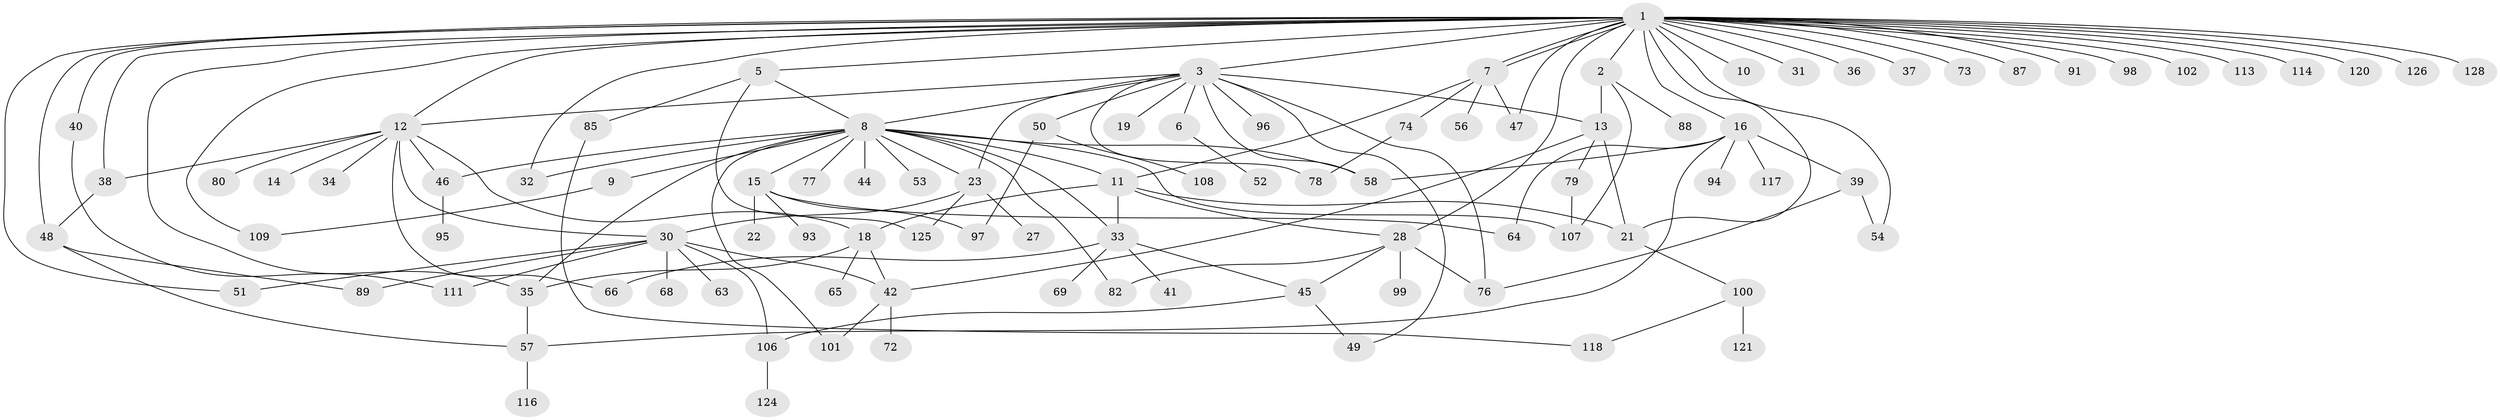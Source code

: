 // original degree distribution, {27: 0.0078125, 3: 0.109375, 15: 0.0078125, 14: 0.0078125, 5: 0.0546875, 2: 0.2734375, 7: 0.0078125, 17: 0.0078125, 1: 0.421875, 6: 0.03125, 8: 0.0078125, 9: 0.0078125, 4: 0.046875, 10: 0.0078125}
// Generated by graph-tools (version 1.1) at 2025/11/02/27/25 16:11:14]
// undirected, 95 vertices, 139 edges
graph export_dot {
graph [start="1"]
  node [color=gray90,style=filled];
  1 [super="+4"];
  2 [super="+59"];
  3 [super="+70"];
  5 [super="+122"];
  6 [super="+29"];
  7 [super="+55"];
  8 [super="+17"];
  9;
  10;
  11 [super="+26"];
  12 [super="+62"];
  13 [super="+81"];
  14;
  15 [super="+20"];
  16 [super="+25"];
  18 [super="+67"];
  19;
  21 [super="+24"];
  22;
  23;
  27;
  28 [super="+71"];
  30 [super="+84"];
  31;
  32;
  33 [super="+92"];
  34 [super="+83"];
  35 [super="+43"];
  36;
  37;
  38 [super="+105"];
  39;
  40;
  41 [super="+119"];
  42 [super="+75"];
  44;
  45 [super="+123"];
  46 [super="+61"];
  47 [super="+104"];
  48 [super="+112"];
  49;
  50;
  51;
  52;
  53;
  54 [super="+90"];
  56;
  57 [super="+60"];
  58;
  63;
  64 [super="+115"];
  65;
  66;
  68;
  69;
  72;
  73;
  74 [super="+127"];
  76;
  77;
  78;
  79 [super="+103"];
  80;
  82 [super="+86"];
  85;
  87;
  88;
  89;
  91;
  93;
  94;
  95;
  96;
  97;
  98;
  99;
  100;
  101;
  102;
  106;
  107 [super="+110"];
  108;
  109;
  111;
  113;
  114;
  116;
  117;
  118;
  120;
  121;
  124;
  125;
  126;
  128;
  1 -- 2;
  1 -- 3 [weight=2];
  1 -- 7 [weight=2];
  1 -- 7;
  1 -- 12 [weight=2];
  1 -- 16 [weight=2];
  1 -- 21 [weight=2];
  1 -- 31;
  1 -- 32;
  1 -- 35;
  1 -- 36;
  1 -- 37;
  1 -- 38;
  1 -- 40;
  1 -- 51;
  1 -- 54;
  1 -- 87;
  1 -- 91;
  1 -- 102;
  1 -- 113;
  1 -- 114;
  1 -- 120;
  1 -- 126;
  1 -- 128;
  1 -- 28;
  1 -- 98;
  1 -- 5;
  1 -- 73;
  1 -- 10;
  1 -- 109;
  1 -- 47;
  1 -- 48;
  2 -- 13;
  2 -- 88;
  2 -- 107;
  3 -- 6;
  3 -- 8;
  3 -- 12;
  3 -- 13;
  3 -- 19;
  3 -- 23;
  3 -- 49;
  3 -- 50;
  3 -- 58;
  3 -- 76;
  3 -- 78;
  3 -- 96;
  5 -- 8;
  5 -- 85;
  5 -- 125;
  6 -- 52;
  7 -- 11;
  7 -- 56;
  7 -- 74;
  7 -- 47;
  8 -- 9;
  8 -- 15;
  8 -- 23;
  8 -- 32;
  8 -- 44;
  8 -- 46;
  8 -- 53;
  8 -- 58;
  8 -- 77;
  8 -- 101;
  8 -- 107;
  8 -- 33;
  8 -- 11;
  8 -- 82;
  8 -- 35;
  9 -- 109;
  11 -- 18;
  11 -- 21;
  11 -- 28;
  11 -- 33;
  12 -- 14;
  12 -- 34;
  12 -- 38;
  12 -- 66;
  12 -- 80;
  12 -- 30;
  12 -- 18;
  12 -- 46;
  13 -- 42;
  13 -- 79;
  13 -- 21;
  15 -- 64;
  15 -- 97;
  15 -- 93;
  15 -- 22;
  16 -- 39;
  16 -- 57;
  16 -- 58;
  16 -- 64;
  16 -- 94;
  16 -- 117;
  18 -- 65;
  18 -- 42;
  18 -- 35;
  21 -- 100;
  23 -- 27;
  23 -- 30;
  23 -- 125;
  28 -- 82;
  28 -- 99;
  28 -- 45;
  28 -- 76;
  30 -- 42;
  30 -- 51;
  30 -- 63;
  30 -- 68;
  30 -- 89;
  30 -- 106;
  30 -- 111;
  33 -- 41;
  33 -- 45;
  33 -- 66;
  33 -- 69;
  35 -- 57;
  38 -- 48;
  39 -- 76;
  39 -- 54;
  40 -- 111;
  42 -- 72;
  42 -- 101;
  45 -- 49;
  45 -- 106;
  46 -- 95;
  48 -- 57;
  48 -- 89;
  50 -- 97;
  50 -- 108;
  57 -- 116;
  74 -- 78;
  79 -- 107;
  85 -- 118;
  100 -- 118;
  100 -- 121;
  106 -- 124;
}

